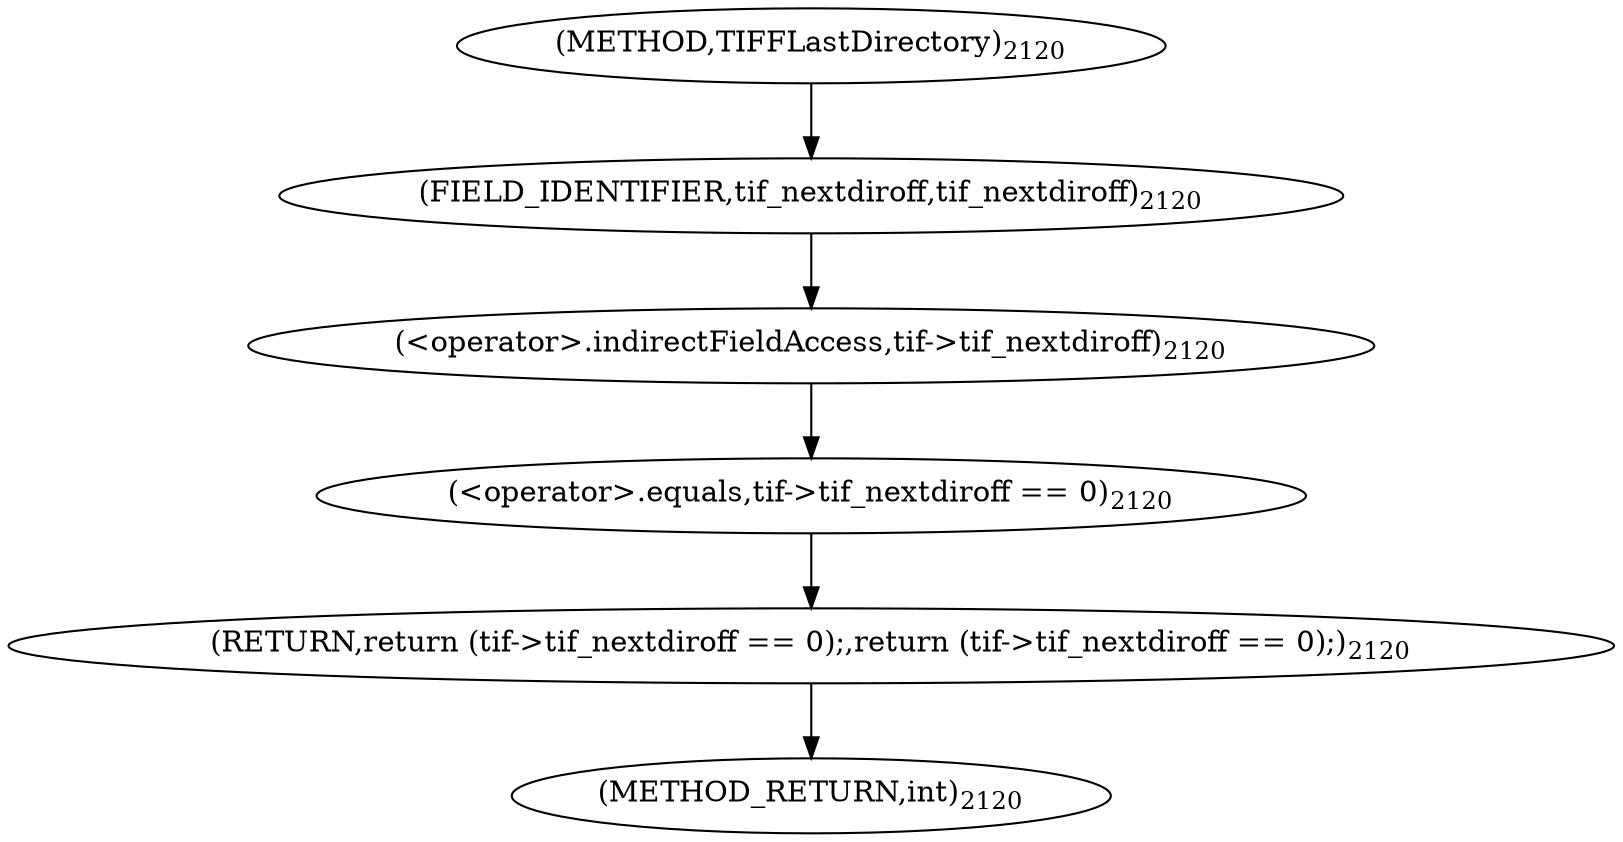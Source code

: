 digraph "TIFFLastDirectory" {  
"44847" [label = <(RETURN,return (tif-&gt;tif_nextdiroff == 0);,return (tif-&gt;tif_nextdiroff == 0);)<SUB>2120</SUB>> ]
"44848" [label = <(&lt;operator&gt;.equals,tif-&gt;tif_nextdiroff == 0)<SUB>2120</SUB>> ]
"44849" [label = <(&lt;operator&gt;.indirectFieldAccess,tif-&gt;tif_nextdiroff)<SUB>2120</SUB>> ]
"44851" [label = <(FIELD_IDENTIFIER,tif_nextdiroff,tif_nextdiroff)<SUB>2120</SUB>> ]
"44844" [label = <(METHOD,TIFFLastDirectory)<SUB>2120</SUB>> ]
"44853" [label = <(METHOD_RETURN,int)<SUB>2120</SUB>> ]
  "44847" -> "44853" 
  "44848" -> "44847" 
  "44849" -> "44848" 
  "44851" -> "44849" 
  "44844" -> "44851" 
}
